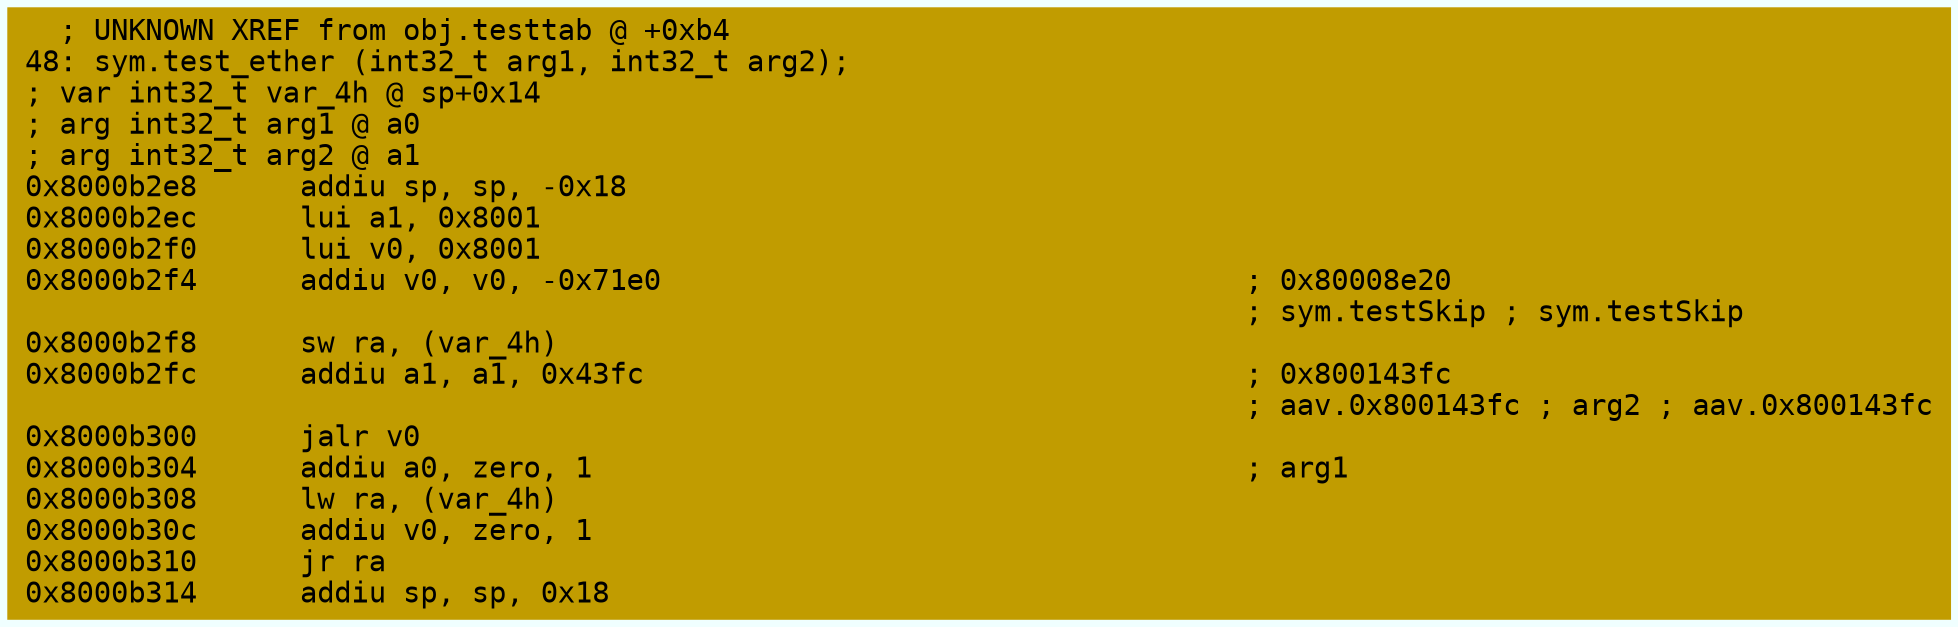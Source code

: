 digraph code {
	graph [bgcolor=azure fontsize=8 fontname="Courier" splines="ortho"];
	node [fillcolor=gray style=filled shape=box];
	edge [arrowhead="normal"];
	"0x8000b2e8" [URL="sym.test_ether/0x8000b2e8", fillcolor="#c19c00",color="#c19c00", fontname="Courier",label="  ; UNKNOWN XREF from obj.testtab @ +0xb4\l48: sym.test_ether (int32_t arg1, int32_t arg2);\l; var int32_t var_4h @ sp+0x14\l; arg int32_t arg1 @ a0\l; arg int32_t arg2 @ a1\l0x8000b2e8      addiu sp, sp, -0x18\l0x8000b2ec      lui a1, 0x8001\l0x8000b2f0      lui v0, 0x8001\l0x8000b2f4      addiu v0, v0, -0x71e0                                  ; 0x80008e20\l                                                                       ; sym.testSkip ; sym.testSkip\l0x8000b2f8      sw ra, (var_4h)\l0x8000b2fc      addiu a1, a1, 0x43fc                                   ; 0x800143fc\l                                                                       ; aav.0x800143fc ; arg2 ; aav.0x800143fc\l0x8000b300      jalr v0\l0x8000b304      addiu a0, zero, 1                                      ; arg1\l0x8000b308      lw ra, (var_4h)\l0x8000b30c      addiu v0, zero, 1\l0x8000b310      jr ra\l0x8000b314      addiu sp, sp, 0x18\l"]
}
